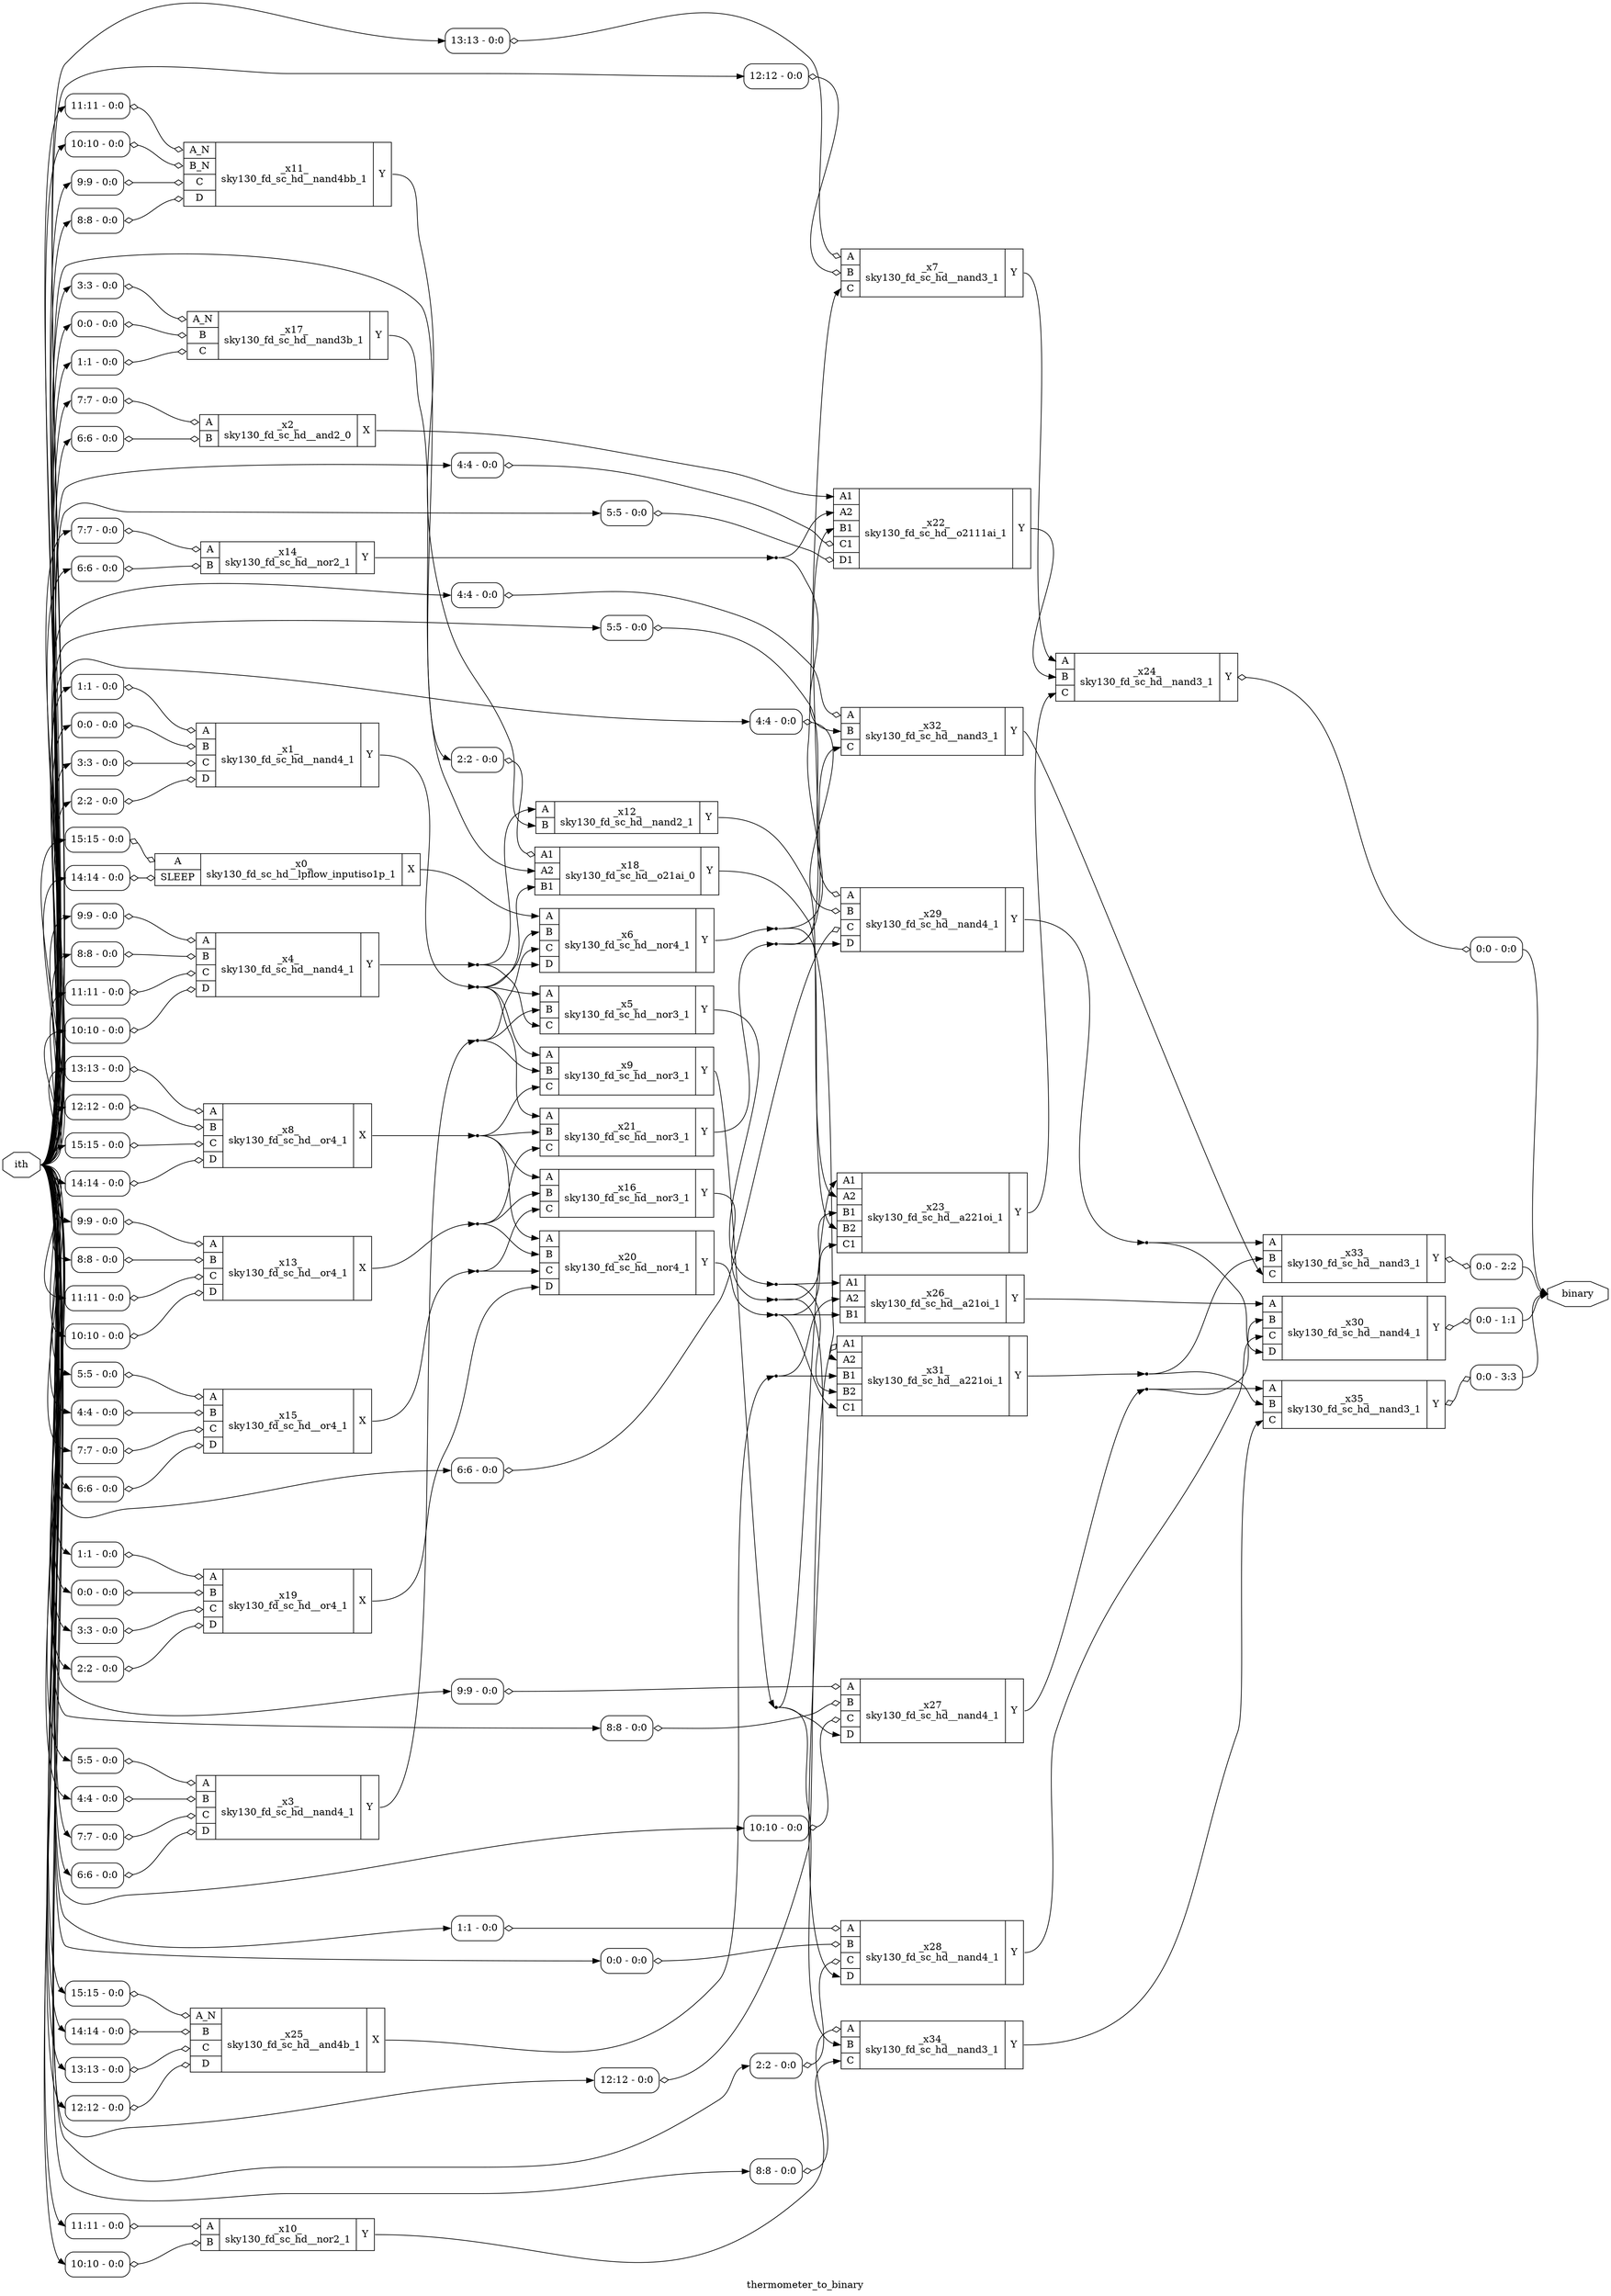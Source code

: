digraph "thermometer_to_binary" {
label="thermometer_to_binary";
rankdir="LR";
remincross=true;
n33 [ shape=octagon, label="binary", color="black", fontcolor="black" ];
n34 [ shape=octagon, label="ith", color="black", fontcolor="black" ];
c38 [ shape=record, label="{{<p35> A|<p36> SLEEP}|_x0_\nsky130_fd_sc_hd__lpflow_inputiso1p_1|{<p37> X}}",  ];
x0 [ shape=record, style=rounded, label="<s0> 15:15 - 0:0 ", color="black", fontcolor="black" ];
x0:e -> c38:p35:w [arrowhead=odiamond, arrowtail=odiamond, dir=both, color="black", fontcolor="black", label=""];
x1 [ shape=record, style=rounded, label="<s0> 14:14 - 0:0 ", color="black", fontcolor="black" ];
x1:e -> c38:p36:w [arrowhead=odiamond, arrowtail=odiamond, dir=both, color="black", fontcolor="black", label=""];
c43 [ shape=record, label="{{<p35> A|<p39> B|<p40> C|<p41> D}|_x1_\nsky130_fd_sc_hd__nand4_1|{<p42> Y}}",  ];
x2 [ shape=record, style=rounded, label="<s0> 1:1 - 0:0 ", color="black", fontcolor="black" ];
x2:e -> c43:p35:w [arrowhead=odiamond, arrowtail=odiamond, dir=both, color="black", fontcolor="black", label=""];
x3 [ shape=record, style=rounded, label="<s0> 0:0 - 0:0 ", color="black", fontcolor="black" ];
x3:e -> c43:p39:w [arrowhead=odiamond, arrowtail=odiamond, dir=both, color="black", fontcolor="black", label=""];
x4 [ shape=record, style=rounded, label="<s0> 3:3 - 0:0 ", color="black", fontcolor="black" ];
x4:e -> c43:p40:w [arrowhead=odiamond, arrowtail=odiamond, dir=both, color="black", fontcolor="black", label=""];
x5 [ shape=record, style=rounded, label="<s0> 2:2 - 0:0 ", color="black", fontcolor="black" ];
x5:e -> c43:p41:w [arrowhead=odiamond, arrowtail=odiamond, dir=both, color="black", fontcolor="black", label=""];
c44 [ shape=record, label="{{<p35> A|<p39> B}|_x2_\nsky130_fd_sc_hd__and2_0|{<p37> X}}",  ];
x6 [ shape=record, style=rounded, label="<s0> 7:7 - 0:0 ", color="black", fontcolor="black" ];
x6:e -> c44:p35:w [arrowhead=odiamond, arrowtail=odiamond, dir=both, color="black", fontcolor="black", label=""];
x7 [ shape=record, style=rounded, label="<s0> 6:6 - 0:0 ", color="black", fontcolor="black" ];
x7:e -> c44:p39:w [arrowhead=odiamond, arrowtail=odiamond, dir=both, color="black", fontcolor="black", label=""];
c45 [ shape=record, label="{{<p35> A|<p39> B|<p40> C|<p41> D}|_x3_\nsky130_fd_sc_hd__nand4_1|{<p42> Y}}",  ];
x8 [ shape=record, style=rounded, label="<s0> 5:5 - 0:0 ", color="black", fontcolor="black" ];
x8:e -> c45:p35:w [arrowhead=odiamond, arrowtail=odiamond, dir=both, color="black", fontcolor="black", label=""];
x9 [ shape=record, style=rounded, label="<s0> 4:4 - 0:0 ", color="black", fontcolor="black" ];
x9:e -> c45:p39:w [arrowhead=odiamond, arrowtail=odiamond, dir=both, color="black", fontcolor="black", label=""];
x10 [ shape=record, style=rounded, label="<s0> 7:7 - 0:0 ", color="black", fontcolor="black" ];
x10:e -> c45:p40:w [arrowhead=odiamond, arrowtail=odiamond, dir=both, color="black", fontcolor="black", label=""];
x11 [ shape=record, style=rounded, label="<s0> 6:6 - 0:0 ", color="black", fontcolor="black" ];
x11:e -> c45:p41:w [arrowhead=odiamond, arrowtail=odiamond, dir=both, color="black", fontcolor="black", label=""];
c46 [ shape=record, label="{{<p35> A|<p39> B|<p40> C|<p41> D}|_x4_\nsky130_fd_sc_hd__nand4_1|{<p42> Y}}",  ];
x12 [ shape=record, style=rounded, label="<s0> 9:9 - 0:0 ", color="black", fontcolor="black" ];
x12:e -> c46:p35:w [arrowhead=odiamond, arrowtail=odiamond, dir=both, color="black", fontcolor="black", label=""];
x13 [ shape=record, style=rounded, label="<s0> 8:8 - 0:0 ", color="black", fontcolor="black" ];
x13:e -> c46:p39:w [arrowhead=odiamond, arrowtail=odiamond, dir=both, color="black", fontcolor="black", label=""];
x14 [ shape=record, style=rounded, label="<s0> 11:11 - 0:0 ", color="black", fontcolor="black" ];
x14:e -> c46:p40:w [arrowhead=odiamond, arrowtail=odiamond, dir=both, color="black", fontcolor="black", label=""];
x15 [ shape=record, style=rounded, label="<s0> 10:10 - 0:0 ", color="black", fontcolor="black" ];
x15:e -> c46:p41:w [arrowhead=odiamond, arrowtail=odiamond, dir=both, color="black", fontcolor="black", label=""];
c47 [ shape=record, label="{{<p35> A|<p39> B|<p40> C}|_x5_\nsky130_fd_sc_hd__nor3_1|{<p42> Y}}",  ];
c48 [ shape=record, label="{{<p35> A|<p39> B|<p40> C|<p41> D}|_x6_\nsky130_fd_sc_hd__nor4_1|{<p42> Y}}",  ];
c49 [ shape=record, label="{{<p35> A|<p39> B|<p40> C}|_x7_\nsky130_fd_sc_hd__nand3_1|{<p42> Y}}",  ];
x16 [ shape=record, style=rounded, label="<s0> 13:13 - 0:0 ", color="black", fontcolor="black" ];
x16:e -> c49:p35:w [arrowhead=odiamond, arrowtail=odiamond, dir=both, color="black", fontcolor="black", label=""];
x17 [ shape=record, style=rounded, label="<s0> 12:12 - 0:0 ", color="black", fontcolor="black" ];
x17:e -> c49:p39:w [arrowhead=odiamond, arrowtail=odiamond, dir=both, color="black", fontcolor="black", label=""];
c50 [ shape=record, label="{{<p35> A|<p39> B|<p40> C|<p41> D}|_x8_\nsky130_fd_sc_hd__or4_1|{<p37> X}}",  ];
x18 [ shape=record, style=rounded, label="<s0> 13:13 - 0:0 ", color="black", fontcolor="black" ];
x18:e -> c50:p35:w [arrowhead=odiamond, arrowtail=odiamond, dir=both, color="black", fontcolor="black", label=""];
x19 [ shape=record, style=rounded, label="<s0> 12:12 - 0:0 ", color="black", fontcolor="black" ];
x19:e -> c50:p39:w [arrowhead=odiamond, arrowtail=odiamond, dir=both, color="black", fontcolor="black", label=""];
x20 [ shape=record, style=rounded, label="<s0> 15:15 - 0:0 ", color="black", fontcolor="black" ];
x20:e -> c50:p40:w [arrowhead=odiamond, arrowtail=odiamond, dir=both, color="black", fontcolor="black", label=""];
x21 [ shape=record, style=rounded, label="<s0> 14:14 - 0:0 ", color="black", fontcolor="black" ];
x21:e -> c50:p41:w [arrowhead=odiamond, arrowtail=odiamond, dir=both, color="black", fontcolor="black", label=""];
c51 [ shape=record, label="{{<p35> A|<p39> B|<p40> C}|_x9_\nsky130_fd_sc_hd__nor3_1|{<p42> Y}}",  ];
c52 [ shape=record, label="{{<p35> A|<p39> B}|_x10_\nsky130_fd_sc_hd__nor2_1|{<p42> Y}}",  ];
x22 [ shape=record, style=rounded, label="<s0> 11:11 - 0:0 ", color="black", fontcolor="black" ];
x22:e -> c52:p35:w [arrowhead=odiamond, arrowtail=odiamond, dir=both, color="black", fontcolor="black", label=""];
x23 [ shape=record, style=rounded, label="<s0> 10:10 - 0:0 ", color="black", fontcolor="black" ];
x23:e -> c52:p39:w [arrowhead=odiamond, arrowtail=odiamond, dir=both, color="black", fontcolor="black", label=""];
c55 [ shape=record, label="{{<p53> A_N|<p54> B_N|<p40> C|<p41> D}|_x11_\nsky130_fd_sc_hd__nand4bb_1|{<p42> Y}}",  ];
x24 [ shape=record, style=rounded, label="<s0> 11:11 - 0:0 ", color="black", fontcolor="black" ];
x24:e -> c55:p53:w [arrowhead=odiamond, arrowtail=odiamond, dir=both, color="black", fontcolor="black", label=""];
x25 [ shape=record, style=rounded, label="<s0> 10:10 - 0:0 ", color="black", fontcolor="black" ];
x25:e -> c55:p54:w [arrowhead=odiamond, arrowtail=odiamond, dir=both, color="black", fontcolor="black", label=""];
x26 [ shape=record, style=rounded, label="<s0> 9:9 - 0:0 ", color="black", fontcolor="black" ];
x26:e -> c55:p40:w [arrowhead=odiamond, arrowtail=odiamond, dir=both, color="black", fontcolor="black", label=""];
x27 [ shape=record, style=rounded, label="<s0> 8:8 - 0:0 ", color="black", fontcolor="black" ];
x27:e -> c55:p41:w [arrowhead=odiamond, arrowtail=odiamond, dir=both, color="black", fontcolor="black", label=""];
c56 [ shape=record, label="{{<p35> A|<p39> B}|_x12_\nsky130_fd_sc_hd__nand2_1|{<p42> Y}}",  ];
c57 [ shape=record, label="{{<p35> A|<p39> B|<p40> C|<p41> D}|_x13_\nsky130_fd_sc_hd__or4_1|{<p37> X}}",  ];
x28 [ shape=record, style=rounded, label="<s0> 9:9 - 0:0 ", color="black", fontcolor="black" ];
x28:e -> c57:p35:w [arrowhead=odiamond, arrowtail=odiamond, dir=both, color="black", fontcolor="black", label=""];
x29 [ shape=record, style=rounded, label="<s0> 8:8 - 0:0 ", color="black", fontcolor="black" ];
x29:e -> c57:p39:w [arrowhead=odiamond, arrowtail=odiamond, dir=both, color="black", fontcolor="black", label=""];
x30 [ shape=record, style=rounded, label="<s0> 11:11 - 0:0 ", color="black", fontcolor="black" ];
x30:e -> c57:p40:w [arrowhead=odiamond, arrowtail=odiamond, dir=both, color="black", fontcolor="black", label=""];
x31 [ shape=record, style=rounded, label="<s0> 10:10 - 0:0 ", color="black", fontcolor="black" ];
x31:e -> c57:p41:w [arrowhead=odiamond, arrowtail=odiamond, dir=both, color="black", fontcolor="black", label=""];
c58 [ shape=record, label="{{<p35> A|<p39> B}|_x14_\nsky130_fd_sc_hd__nor2_1|{<p42> Y}}",  ];
x32 [ shape=record, style=rounded, label="<s0> 7:7 - 0:0 ", color="black", fontcolor="black" ];
x32:e -> c58:p35:w [arrowhead=odiamond, arrowtail=odiamond, dir=both, color="black", fontcolor="black", label=""];
x33 [ shape=record, style=rounded, label="<s0> 6:6 - 0:0 ", color="black", fontcolor="black" ];
x33:e -> c58:p39:w [arrowhead=odiamond, arrowtail=odiamond, dir=both, color="black", fontcolor="black", label=""];
c59 [ shape=record, label="{{<p35> A|<p39> B|<p40> C|<p41> D}|_x15_\nsky130_fd_sc_hd__or4_1|{<p37> X}}",  ];
x34 [ shape=record, style=rounded, label="<s0> 5:5 - 0:0 ", color="black", fontcolor="black" ];
x34:e -> c59:p35:w [arrowhead=odiamond, arrowtail=odiamond, dir=both, color="black", fontcolor="black", label=""];
x35 [ shape=record, style=rounded, label="<s0> 4:4 - 0:0 ", color="black", fontcolor="black" ];
x35:e -> c59:p39:w [arrowhead=odiamond, arrowtail=odiamond, dir=both, color="black", fontcolor="black", label=""];
x36 [ shape=record, style=rounded, label="<s0> 7:7 - 0:0 ", color="black", fontcolor="black" ];
x36:e -> c59:p40:w [arrowhead=odiamond, arrowtail=odiamond, dir=both, color="black", fontcolor="black", label=""];
x37 [ shape=record, style=rounded, label="<s0> 6:6 - 0:0 ", color="black", fontcolor="black" ];
x37:e -> c59:p41:w [arrowhead=odiamond, arrowtail=odiamond, dir=both, color="black", fontcolor="black", label=""];
c60 [ shape=record, label="{{<p35> A|<p39> B|<p40> C}|_x16_\nsky130_fd_sc_hd__nor3_1|{<p42> Y}}",  ];
c61 [ shape=record, label="{{<p53> A_N|<p39> B|<p40> C}|_x17_\nsky130_fd_sc_hd__nand3b_1|{<p42> Y}}",  ];
x38 [ shape=record, style=rounded, label="<s0> 3:3 - 0:0 ", color="black", fontcolor="black" ];
x38:e -> c61:p53:w [arrowhead=odiamond, arrowtail=odiamond, dir=both, color="black", fontcolor="black", label=""];
x39 [ shape=record, style=rounded, label="<s0> 0:0 - 0:0 ", color="black", fontcolor="black" ];
x39:e -> c61:p39:w [arrowhead=odiamond, arrowtail=odiamond, dir=both, color="black", fontcolor="black", label=""];
x40 [ shape=record, style=rounded, label="<s0> 1:1 - 0:0 ", color="black", fontcolor="black" ];
x40:e -> c61:p40:w [arrowhead=odiamond, arrowtail=odiamond, dir=both, color="black", fontcolor="black", label=""];
c65 [ shape=record, label="{{<p62> A1|<p63> A2|<p64> B1}|_x18_\nsky130_fd_sc_hd__o21ai_0|{<p42> Y}}",  ];
x41 [ shape=record, style=rounded, label="<s0> 2:2 - 0:0 ", color="black", fontcolor="black" ];
x41:e -> c65:p62:w [arrowhead=odiamond, arrowtail=odiamond, dir=both, color="black", fontcolor="black", label=""];
c66 [ shape=record, label="{{<p35> A|<p39> B|<p40> C|<p41> D}|_x19_\nsky130_fd_sc_hd__or4_1|{<p37> X}}",  ];
x42 [ shape=record, style=rounded, label="<s0> 1:1 - 0:0 ", color="black", fontcolor="black" ];
x42:e -> c66:p35:w [arrowhead=odiamond, arrowtail=odiamond, dir=both, color="black", fontcolor="black", label=""];
x43 [ shape=record, style=rounded, label="<s0> 0:0 - 0:0 ", color="black", fontcolor="black" ];
x43:e -> c66:p39:w [arrowhead=odiamond, arrowtail=odiamond, dir=both, color="black", fontcolor="black", label=""];
x44 [ shape=record, style=rounded, label="<s0> 3:3 - 0:0 ", color="black", fontcolor="black" ];
x44:e -> c66:p40:w [arrowhead=odiamond, arrowtail=odiamond, dir=both, color="black", fontcolor="black", label=""];
x45 [ shape=record, style=rounded, label="<s0> 2:2 - 0:0 ", color="black", fontcolor="black" ];
x45:e -> c66:p41:w [arrowhead=odiamond, arrowtail=odiamond, dir=both, color="black", fontcolor="black", label=""];
c67 [ shape=record, label="{{<p35> A|<p39> B|<p40> C|<p41> D}|_x20_\nsky130_fd_sc_hd__nor4_1|{<p42> Y}}",  ];
c68 [ shape=record, label="{{<p35> A|<p39> B|<p40> C}|_x21_\nsky130_fd_sc_hd__nor3_1|{<p42> Y}}",  ];
c71 [ shape=record, label="{{<p62> A1|<p63> A2|<p64> B1|<p69> C1|<p70> D1}|_x22_\nsky130_fd_sc_hd__o2111ai_1|{<p42> Y}}",  ];
x46 [ shape=record, style=rounded, label="<s0> 4:4 - 0:0 ", color="black", fontcolor="black" ];
x46:e -> c71:p69:w [arrowhead=odiamond, arrowtail=odiamond, dir=both, color="black", fontcolor="black", label=""];
x47 [ shape=record, style=rounded, label="<s0> 5:5 - 0:0 ", color="black", fontcolor="black" ];
x47:e -> c71:p70:w [arrowhead=odiamond, arrowtail=odiamond, dir=both, color="black", fontcolor="black", label=""];
c73 [ shape=record, label="{{<p62> A1|<p63> A2|<p64> B1|<p72> B2|<p69> C1}|_x23_\nsky130_fd_sc_hd__a221oi_1|{<p42> Y}}",  ];
c74 [ shape=record, label="{{<p35> A|<p39> B|<p40> C}|_x24_\nsky130_fd_sc_hd__nand3_1|{<p42> Y}}",  ];
x48 [ shape=record, style=rounded, label="<s0> 0:0 - 0:0 ", color="black", fontcolor="black" ];
c74:p42:e -> x48:w [arrowhead=odiamond, arrowtail=odiamond, dir=both, color="black", fontcolor="black", label=""];
c75 [ shape=record, label="{{<p53> A_N|<p39> B|<p40> C|<p41> D}|_x25_\nsky130_fd_sc_hd__and4b_1|{<p37> X}}",  ];
x49 [ shape=record, style=rounded, label="<s0> 15:15 - 0:0 ", color="black", fontcolor="black" ];
x49:e -> c75:p53:w [arrowhead=odiamond, arrowtail=odiamond, dir=both, color="black", fontcolor="black", label=""];
x50 [ shape=record, style=rounded, label="<s0> 14:14 - 0:0 ", color="black", fontcolor="black" ];
x50:e -> c75:p39:w [arrowhead=odiamond, arrowtail=odiamond, dir=both, color="black", fontcolor="black", label=""];
x51 [ shape=record, style=rounded, label="<s0> 13:13 - 0:0 ", color="black", fontcolor="black" ];
x51:e -> c75:p40:w [arrowhead=odiamond, arrowtail=odiamond, dir=both, color="black", fontcolor="black", label=""];
x52 [ shape=record, style=rounded, label="<s0> 12:12 - 0:0 ", color="black", fontcolor="black" ];
x52:e -> c75:p41:w [arrowhead=odiamond, arrowtail=odiamond, dir=both, color="black", fontcolor="black", label=""];
c76 [ shape=record, label="{{<p62> A1|<p63> A2|<p64> B1}|_x26_\nsky130_fd_sc_hd__a21oi_1|{<p42> Y}}",  ];
c77 [ shape=record, label="{{<p35> A|<p39> B|<p40> C|<p41> D}|_x27_\nsky130_fd_sc_hd__nand4_1|{<p42> Y}}",  ];
x53 [ shape=record, style=rounded, label="<s0> 9:9 - 0:0 ", color="black", fontcolor="black" ];
x53:e -> c77:p35:w [arrowhead=odiamond, arrowtail=odiamond, dir=both, color="black", fontcolor="black", label=""];
x54 [ shape=record, style=rounded, label="<s0> 8:8 - 0:0 ", color="black", fontcolor="black" ];
x54:e -> c77:p39:w [arrowhead=odiamond, arrowtail=odiamond, dir=both, color="black", fontcolor="black", label=""];
x55 [ shape=record, style=rounded, label="<s0> 10:10 - 0:0 ", color="black", fontcolor="black" ];
x55:e -> c77:p40:w [arrowhead=odiamond, arrowtail=odiamond, dir=both, color="black", fontcolor="black", label=""];
c78 [ shape=record, label="{{<p35> A|<p39> B|<p40> C|<p41> D}|_x28_\nsky130_fd_sc_hd__nand4_1|{<p42> Y}}",  ];
x56 [ shape=record, style=rounded, label="<s0> 1:1 - 0:0 ", color="black", fontcolor="black" ];
x56:e -> c78:p35:w [arrowhead=odiamond, arrowtail=odiamond, dir=both, color="black", fontcolor="black", label=""];
x57 [ shape=record, style=rounded, label="<s0> 0:0 - 0:0 ", color="black", fontcolor="black" ];
x57:e -> c78:p39:w [arrowhead=odiamond, arrowtail=odiamond, dir=both, color="black", fontcolor="black", label=""];
x58 [ shape=record, style=rounded, label="<s0> 2:2 - 0:0 ", color="black", fontcolor="black" ];
x58:e -> c78:p40:w [arrowhead=odiamond, arrowtail=odiamond, dir=both, color="black", fontcolor="black", label=""];
c79 [ shape=record, label="{{<p35> A|<p39> B|<p40> C|<p41> D}|_x29_\nsky130_fd_sc_hd__nand4_1|{<p42> Y}}",  ];
x59 [ shape=record, style=rounded, label="<s0> 5:5 - 0:0 ", color="black", fontcolor="black" ];
x59:e -> c79:p35:w [arrowhead=odiamond, arrowtail=odiamond, dir=both, color="black", fontcolor="black", label=""];
x60 [ shape=record, style=rounded, label="<s0> 4:4 - 0:0 ", color="black", fontcolor="black" ];
x60:e -> c79:p39:w [arrowhead=odiamond, arrowtail=odiamond, dir=both, color="black", fontcolor="black", label=""];
x61 [ shape=record, style=rounded, label="<s0> 6:6 - 0:0 ", color="black", fontcolor="black" ];
x61:e -> c79:p40:w [arrowhead=odiamond, arrowtail=odiamond, dir=both, color="black", fontcolor="black", label=""];
c80 [ shape=record, label="{{<p35> A|<p39> B|<p40> C|<p41> D}|_x30_\nsky130_fd_sc_hd__nand4_1|{<p42> Y}}",  ];
x62 [ shape=record, style=rounded, label="<s0> 0:0 - 1:1 ", color="black", fontcolor="black" ];
c80:p42:e -> x62:w [arrowhead=odiamond, arrowtail=odiamond, dir=both, color="black", fontcolor="black", label=""];
c81 [ shape=record, label="{{<p62> A1|<p63> A2|<p64> B1|<p72> B2|<p69> C1}|_x31_\nsky130_fd_sc_hd__a221oi_1|{<p42> Y}}",  ];
x63 [ shape=record, style=rounded, label="<s0> 12:12 - 0:0 ", color="black", fontcolor="black" ];
x63:e -> c81:p62:w [arrowhead=odiamond, arrowtail=odiamond, dir=both, color="black", fontcolor="black", label=""];
c82 [ shape=record, label="{{<p35> A|<p39> B|<p40> C}|_x32_\nsky130_fd_sc_hd__nand3_1|{<p42> Y}}",  ];
x64 [ shape=record, style=rounded, label="<s0> 4:4 - 0:0 ", color="black", fontcolor="black" ];
x64:e -> c82:p35:w [arrowhead=odiamond, arrowtail=odiamond, dir=both, color="black", fontcolor="black", label=""];
c83 [ shape=record, label="{{<p35> A|<p39> B|<p40> C}|_x33_\nsky130_fd_sc_hd__nand3_1|{<p42> Y}}",  ];
x65 [ shape=record, style=rounded, label="<s0> 0:0 - 2:2 ", color="black", fontcolor="black" ];
c83:p42:e -> x65:w [arrowhead=odiamond, arrowtail=odiamond, dir=both, color="black", fontcolor="black", label=""];
c84 [ shape=record, label="{{<p35> A|<p39> B|<p40> C}|_x34_\nsky130_fd_sc_hd__nand3_1|{<p42> Y}}",  ];
x66 [ shape=record, style=rounded, label="<s0> 8:8 - 0:0 ", color="black", fontcolor="black" ];
x66:e -> c84:p35:w [arrowhead=odiamond, arrowtail=odiamond, dir=both, color="black", fontcolor="black", label=""];
c85 [ shape=record, label="{{<p35> A|<p39> B|<p40> C}|_x35_\nsky130_fd_sc_hd__nand3_1|{<p42> Y}}",  ];
x67 [ shape=record, style=rounded, label="<s0> 0:0 - 3:3 ", color="black", fontcolor="black" ];
c85:p42:e -> x67:w [arrowhead=odiamond, arrowtail=odiamond, dir=both, color="black", fontcolor="black", label=""];
c38:p37:e -> c48:p35:w [color="black", fontcolor="black", label=""];
n10 [ shape=point ];
c51:p42:e -> n10:w [color="black", fontcolor="black", label=""];
n10:e -> c73:p62:w [color="black", fontcolor="black", label=""];
n10:e -> c77:p41:w [color="black", fontcolor="black", label=""];
n10:e -> c84:p39:w [color="black", fontcolor="black", label=""];
c52:p42:e -> c84:p40:w [color="black", fontcolor="black", label=""];
c55:p42:e -> c56:p39:w [color="black", fontcolor="black", label=""];
c56:p42:e -> c73:p63:w [color="black", fontcolor="black", label=""];
n14 [ shape=point ];
c57:p37:e -> n14:w [color="black", fontcolor="black", label=""];
n14:e -> c60:p39:w [color="black", fontcolor="black", label=""];
n14:e -> c67:p39:w [color="black", fontcolor="black", label=""];
n14:e -> c68:p40:w [color="black", fontcolor="black", label=""];
n15 [ shape=point ];
c58:p42:e -> n15:w [color="black", fontcolor="black", label=""];
n15:e -> c71:p63:w [color="black", fontcolor="black", label=""];
n15:e -> c82:p39:w [color="black", fontcolor="black", label=""];
n16 [ shape=point ];
c59:p37:e -> n16:w [color="black", fontcolor="black", label=""];
n16:e -> c60:p40:w [color="black", fontcolor="black", label=""];
n16:e -> c67:p40:w [color="black", fontcolor="black", label=""];
n17 [ shape=point ];
c60:p42:e -> n17:w [color="black", fontcolor="black", label=""];
n17:e -> c73:p64:w [color="black", fontcolor="black", label=""];
n17:e -> c78:p41:w [color="black", fontcolor="black", label=""];
c61:p42:e -> c65:p63:w [color="black", fontcolor="black", label=""];
c65:p42:e -> c73:p72:w [color="black", fontcolor="black", label=""];
n2 [ shape=point ];
c43:p42:e -> n2:w [color="black", fontcolor="black", label=""];
n2:e -> c47:p35:w [color="black", fontcolor="black", label=""];
n2:e -> c48:p39:w [color="black", fontcolor="black", label=""];
n2:e -> c51:p35:w [color="black", fontcolor="black", label=""];
n2:e -> c65:p64:w [color="black", fontcolor="black", label=""];
n2:e -> c68:p35:w [color="black", fontcolor="black", label=""];
c66:p37:e -> c67:p41:w [color="black", fontcolor="black", label=""];
n21 [ shape=point ];
c67:p42:e -> n21:w [color="black", fontcolor="black", label=""];
n21:e -> c73:p69:w [color="black", fontcolor="black", label=""];
n21:e -> c76:p64:w [color="black", fontcolor="black", label=""];
n21:e -> c81:p69:w [color="black", fontcolor="black", label=""];
n22 [ shape=point ];
c68:p42:e -> n22:w [color="black", fontcolor="black", label=""];
n22:e -> c71:p64:w [color="black", fontcolor="black", label=""];
n22:e -> c79:p41:w [color="black", fontcolor="black", label=""];
n22:e -> c82:p40:w [color="black", fontcolor="black", label=""];
c71:p42:e -> c74:p39:w [color="black", fontcolor="black", label=""];
c73:p42:e -> c74:p40:w [color="black", fontcolor="black", label=""];
n25 [ shape=point ];
c75:p37:e -> n25:w [color="black", fontcolor="black", label=""];
n25:e -> c76:p63:w [color="black", fontcolor="black", label=""];
n25:e -> c81:p64:w [color="black", fontcolor="black", label=""];
c76:p42:e -> c80:p35:w [color="black", fontcolor="black", label=""];
n27 [ shape=point ];
c77:p42:e -> n27:w [color="black", fontcolor="black", label=""];
n27:e -> c80:p39:w [color="black", fontcolor="black", label=""];
n27:e -> c85:p35:w [color="black", fontcolor="black", label=""];
c78:p42:e -> c80:p40:w [color="black", fontcolor="black", label=""];
n29 [ shape=point ];
c79:p42:e -> n29:w [color="black", fontcolor="black", label=""];
n29:e -> c80:p41:w [color="black", fontcolor="black", label=""];
n29:e -> c83:p35:w [color="black", fontcolor="black", label=""];
c44:p37:e -> c71:p62:w [color="black", fontcolor="black", label=""];
n30 [ shape=point ];
c81:p42:e -> n30:w [color="black", fontcolor="black", label=""];
n30:e -> c83:p39:w [color="black", fontcolor="black", label=""];
n30:e -> c85:p39:w [color="black", fontcolor="black", label=""];
c82:p42:e -> c83:p40:w [color="black", fontcolor="black", label=""];
c84:p42:e -> c85:p40:w [color="black", fontcolor="black", label=""];
x48:s0:e -> n33:w [color="black", fontcolor="black", label=""];
x62:s0:e -> n33:w [color="black", fontcolor="black", label=""];
x65:s0:e -> n33:w [color="black", fontcolor="black", label=""];
x67:s0:e -> n33:w [color="black", fontcolor="black", label=""];
n34:e -> x0:s0:w [color="black", fontcolor="black", label=""];
n34:e -> x10:s0:w [color="black", fontcolor="black", label=""];
n34:e -> x11:s0:w [color="black", fontcolor="black", label=""];
n34:e -> x12:s0:w [color="black", fontcolor="black", label=""];
n34:e -> x13:s0:w [color="black", fontcolor="black", label=""];
n34:e -> x14:s0:w [color="black", fontcolor="black", label=""];
n34:e -> x15:s0:w [color="black", fontcolor="black", label=""];
n34:e -> x16:s0:w [color="black", fontcolor="black", label=""];
n34:e -> x17:s0:w [color="black", fontcolor="black", label=""];
n34:e -> x18:s0:w [color="black", fontcolor="black", label=""];
n34:e -> x19:s0:w [color="black", fontcolor="black", label=""];
n34:e -> x1:s0:w [color="black", fontcolor="black", label=""];
n34:e -> x20:s0:w [color="black", fontcolor="black", label=""];
n34:e -> x21:s0:w [color="black", fontcolor="black", label=""];
n34:e -> x22:s0:w [color="black", fontcolor="black", label=""];
n34:e -> x23:s0:w [color="black", fontcolor="black", label=""];
n34:e -> x24:s0:w [color="black", fontcolor="black", label=""];
n34:e -> x25:s0:w [color="black", fontcolor="black", label=""];
n34:e -> x26:s0:w [color="black", fontcolor="black", label=""];
n34:e -> x27:s0:w [color="black", fontcolor="black", label=""];
n34:e -> x28:s0:w [color="black", fontcolor="black", label=""];
n34:e -> x29:s0:w [color="black", fontcolor="black", label=""];
n34:e -> x2:s0:w [color="black", fontcolor="black", label=""];
n34:e -> x30:s0:w [color="black", fontcolor="black", label=""];
n34:e -> x31:s0:w [color="black", fontcolor="black", label=""];
n34:e -> x32:s0:w [color="black", fontcolor="black", label=""];
n34:e -> x33:s0:w [color="black", fontcolor="black", label=""];
n34:e -> x34:s0:w [color="black", fontcolor="black", label=""];
n34:e -> x35:s0:w [color="black", fontcolor="black", label=""];
n34:e -> x36:s0:w [color="black", fontcolor="black", label=""];
n34:e -> x37:s0:w [color="black", fontcolor="black", label=""];
n34:e -> x38:s0:w [color="black", fontcolor="black", label=""];
n34:e -> x39:s0:w [color="black", fontcolor="black", label=""];
n34:e -> x3:s0:w [color="black", fontcolor="black", label=""];
n34:e -> x40:s0:w [color="black", fontcolor="black", label=""];
n34:e -> x41:s0:w [color="black", fontcolor="black", label=""];
n34:e -> x42:s0:w [color="black", fontcolor="black", label=""];
n34:e -> x43:s0:w [color="black", fontcolor="black", label=""];
n34:e -> x44:s0:w [color="black", fontcolor="black", label=""];
n34:e -> x45:s0:w [color="black", fontcolor="black", label=""];
n34:e -> x46:s0:w [color="black", fontcolor="black", label=""];
n34:e -> x47:s0:w [color="black", fontcolor="black", label=""];
n34:e -> x49:s0:w [color="black", fontcolor="black", label=""];
n34:e -> x4:s0:w [color="black", fontcolor="black", label=""];
n34:e -> x50:s0:w [color="black", fontcolor="black", label=""];
n34:e -> x51:s0:w [color="black", fontcolor="black", label=""];
n34:e -> x52:s0:w [color="black", fontcolor="black", label=""];
n34:e -> x53:s0:w [color="black", fontcolor="black", label=""];
n34:e -> x54:s0:w [color="black", fontcolor="black", label=""];
n34:e -> x55:s0:w [color="black", fontcolor="black", label=""];
n34:e -> x56:s0:w [color="black", fontcolor="black", label=""];
n34:e -> x57:s0:w [color="black", fontcolor="black", label=""];
n34:e -> x58:s0:w [color="black", fontcolor="black", label=""];
n34:e -> x59:s0:w [color="black", fontcolor="black", label=""];
n34:e -> x5:s0:w [color="black", fontcolor="black", label=""];
n34:e -> x60:s0:w [color="black", fontcolor="black", label=""];
n34:e -> x61:s0:w [color="black", fontcolor="black", label=""];
n34:e -> x63:s0:w [color="black", fontcolor="black", label=""];
n34:e -> x64:s0:w [color="black", fontcolor="black", label=""];
n34:e -> x66:s0:w [color="black", fontcolor="black", label=""];
n34:e -> x6:s0:w [color="black", fontcolor="black", label=""];
n34:e -> x7:s0:w [color="black", fontcolor="black", label=""];
n34:e -> x8:s0:w [color="black", fontcolor="black", label=""];
n34:e -> x9:s0:w [color="black", fontcolor="black", label=""];
n4 [ shape=point ];
c45:p42:e -> n4:w [color="black", fontcolor="black", label=""];
n4:e -> c47:p39:w [color="black", fontcolor="black", label=""];
n4:e -> c48:p40:w [color="black", fontcolor="black", label=""];
n4:e -> c51:p39:w [color="black", fontcolor="black", label=""];
n5 [ shape=point ];
c46:p42:e -> n5:w [color="black", fontcolor="black", label=""];
n5:e -> c47:p40:w [color="black", fontcolor="black", label=""];
n5:e -> c48:p41:w [color="black", fontcolor="black", label=""];
n5:e -> c56:p35:w [color="black", fontcolor="black", label=""];
n6 [ shape=point ];
c47:p42:e -> n6:w [color="black", fontcolor="black", label=""];
n6:e -> c76:p62:w [color="black", fontcolor="black", label=""];
n6:e -> c81:p72:w [color="black", fontcolor="black", label=""];
n7 [ shape=point ];
c48:p42:e -> n7:w [color="black", fontcolor="black", label=""];
n7:e -> c49:p40:w [color="black", fontcolor="black", label=""];
n7:e -> c81:p63:w [color="black", fontcolor="black", label=""];
c49:p42:e -> c74:p35:w [color="black", fontcolor="black", label=""];
n9 [ shape=point ];
c50:p37:e -> n9:w [color="black", fontcolor="black", label=""];
n9:e -> c51:p40:w [color="black", fontcolor="black", label=""];
n9:e -> c60:p35:w [color="black", fontcolor="black", label=""];
n9:e -> c67:p35:w [color="black", fontcolor="black", label=""];
n9:e -> c68:p39:w [color="black", fontcolor="black", label=""];
}
